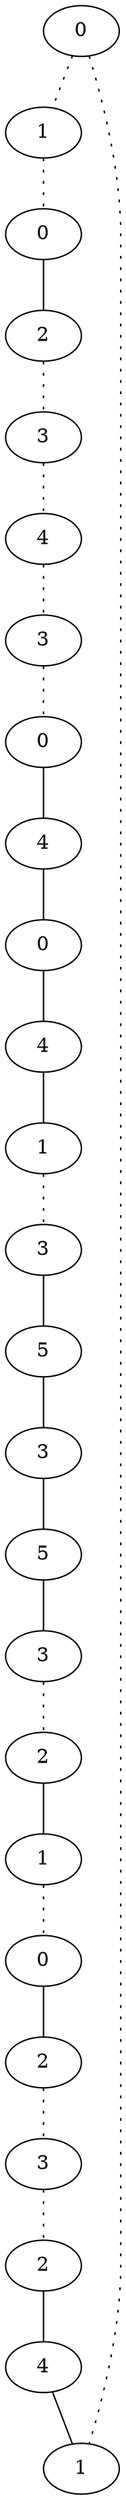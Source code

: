 graph {
a0[label=0];
a1[label=1];
a2[label=0];
a3[label=2];
a4[label=3];
a5[label=4];
a6[label=3];
a7[label=0];
a8[label=4];
a9[label=0];
a10[label=4];
a11[label=1];
a12[label=3];
a13[label=5];
a14[label=3];
a15[label=5];
a16[label=3];
a17[label=2];
a18[label=1];
a19[label=0];
a20[label=2];
a21[label=3];
a22[label=2];
a23[label=4];
a24[label=1];
a0 -- a1 [style=dotted];
a0 -- a24 [style=dotted];
a1 -- a2 [style=dotted];
a2 -- a3;
a3 -- a4 [style=dotted];
a4 -- a5 [style=dotted];
a5 -- a6 [style=dotted];
a6 -- a7 [style=dotted];
a7 -- a8;
a8 -- a9;
a9 -- a10;
a10 -- a11;
a11 -- a12 [style=dotted];
a12 -- a13;
a13 -- a14;
a14 -- a15;
a15 -- a16;
a16 -- a17 [style=dotted];
a17 -- a18;
a18 -- a19 [style=dotted];
a19 -- a20;
a20 -- a21 [style=dotted];
a21 -- a22 [style=dotted];
a22 -- a23;
a23 -- a24;
}
